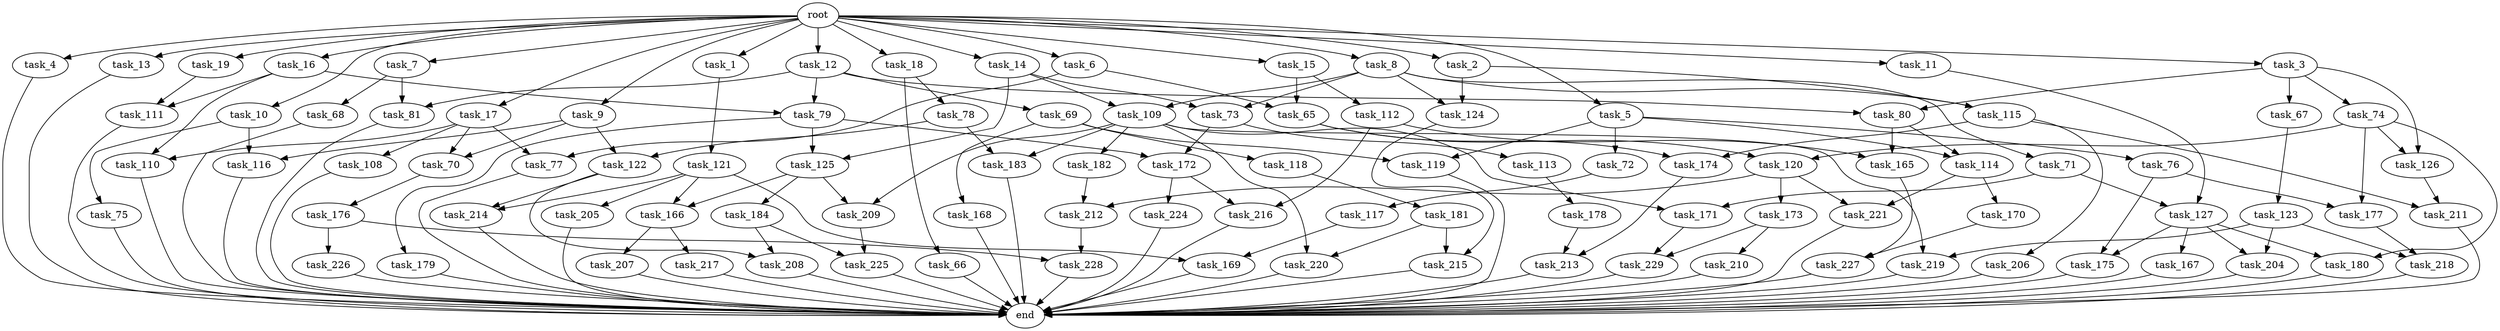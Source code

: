 digraph G {
  root [size="0.000000"];
  task_1 [size="10.240000"];
  task_2 [size="10.240000"];
  task_3 [size="10.240000"];
  task_4 [size="10.240000"];
  task_5 [size="10.240000"];
  task_6 [size="10.240000"];
  task_7 [size="10.240000"];
  task_8 [size="10.240000"];
  task_9 [size="10.240000"];
  task_10 [size="10.240000"];
  task_11 [size="10.240000"];
  task_12 [size="10.240000"];
  task_13 [size="10.240000"];
  task_14 [size="10.240000"];
  task_15 [size="10.240000"];
  task_16 [size="10.240000"];
  task_17 [size="10.240000"];
  task_18 [size="10.240000"];
  task_19 [size="10.240000"];
  task_65 [size="14087492730.880001"];
  task_66 [size="4209067950.080000"];
  task_67 [size="8589934592.000000"];
  task_68 [size="4209067950.080000"];
  task_69 [size="4209067950.080000"];
  task_70 [size="15547781611.520000"];
  task_71 [size="2147483648.000000"];
  task_72 [size="773094113.280000"];
  task_73 [size="4294967296.000000"];
  task_74 [size="8589934592.000000"];
  task_75 [size="2147483648.000000"];
  task_76 [size="773094113.280000"];
  task_77 [size="15547781611.520000"];
  task_78 [size="4209067950.080000"];
  task_79 [size="8418135900.160000"];
  task_80 [size="12799002542.080000"];
  task_81 [size="8418135900.160000"];
  task_108 [size="6957847019.520000"];
  task_109 [size="4294967296.000000"];
  task_110 [size="11166914969.600000"];
  task_111 [size="7301444403.200000"];
  task_112 [size="5497558138.880000"];
  task_113 [size="5497558138.880000"];
  task_114 [size="2920577761.280000"];
  task_115 [size="4294967296.000000"];
  task_116 [size="10737418240.000000"];
  task_117 [size="5497558138.880000"];
  task_118 [size="773094113.280000"];
  task_119 [size="1546188226.560000"];
  task_120 [size="9964324126.719999"];
  task_121 [size="3092376453.120000"];
  task_122 [size="11682311045.120001"];
  task_123 [size="2147483648.000000"];
  task_124 [size="4294967296.000000"];
  task_125 [size="7645041786.880000"];
  task_126 [size="9964324126.719999"];
  task_127 [size="2920577761.280000"];
  task_165 [size="6356551598.080000"];
  task_166 [size="4552665333.760000"];
  task_167 [size="4209067950.080000"];
  task_168 [size="773094113.280000"];
  task_169 [size="12799002542.080000"];
  task_170 [size="773094113.280000"];
  task_171 [size="3521873182.720000"];
  task_172 [size="10995116277.760000"];
  task_173 [size="8589934592.000000"];
  task_174 [size="9363028705.280001"];
  task_175 [size="6356551598.080000"];
  task_176 [size="5497558138.880000"];
  task_177 [size="3521873182.720000"];
  task_178 [size="6957847019.520000"];
  task_179 [size="5497558138.880000"];
  task_180 [size="5583457484.800000"];
  task_181 [size="773094113.280000"];
  task_182 [size="1374389534.720000"];
  task_183 [size="4466765987.840000"];
  task_184 [size="343597383.680000"];
  task_204 [size="4552665333.760000"];
  task_205 [size="4209067950.080000"];
  task_206 [size="773094113.280000"];
  task_207 [size="6957847019.520000"];
  task_208 [size="2491081031.680000"];
  task_209 [size="1717986918.400000"];
  task_210 [size="773094113.280000"];
  task_211 [size="3865470566.400000"];
  task_212 [size="14087492730.880001"];
  task_213 [size="5841155522.560000"];
  task_214 [size="4552665333.760000"];
  task_215 [size="10995116277.760000"];
  task_216 [size="9706626088.960001"];
  task_217 [size="6957847019.520000"];
  task_218 [size="5841155522.560000"];
  task_219 [size="1717986918.400000"];
  task_220 [size="6871947673.600000"];
  task_221 [size="9363028705.280001"];
  task_224 [size="5497558138.880000"];
  task_225 [size="10737418240.000000"];
  task_226 [size="8589934592.000000"];
  task_227 [size="9105330667.520000"];
  task_228 [size="9363028705.280001"];
  task_229 [size="6270652252.160000"];
  end [size="0.000000"];

  root -> task_1 [size="1.000000"];
  root -> task_2 [size="1.000000"];
  root -> task_3 [size="1.000000"];
  root -> task_4 [size="1.000000"];
  root -> task_5 [size="1.000000"];
  root -> task_6 [size="1.000000"];
  root -> task_7 [size="1.000000"];
  root -> task_8 [size="1.000000"];
  root -> task_9 [size="1.000000"];
  root -> task_10 [size="1.000000"];
  root -> task_11 [size="1.000000"];
  root -> task_12 [size="1.000000"];
  root -> task_13 [size="1.000000"];
  root -> task_14 [size="1.000000"];
  root -> task_15 [size="1.000000"];
  root -> task_16 [size="1.000000"];
  root -> task_17 [size="1.000000"];
  root -> task_18 [size="1.000000"];
  root -> task_19 [size="1.000000"];
  task_1 -> task_121 [size="301989888.000000"];
  task_2 -> task_115 [size="209715200.000000"];
  task_2 -> task_124 [size="209715200.000000"];
  task_3 -> task_67 [size="838860800.000000"];
  task_3 -> task_74 [size="838860800.000000"];
  task_3 -> task_80 [size="838860800.000000"];
  task_3 -> task_126 [size="838860800.000000"];
  task_4 -> end [size="1.000000"];
  task_5 -> task_72 [size="75497472.000000"];
  task_5 -> task_76 [size="75497472.000000"];
  task_5 -> task_114 [size="75497472.000000"];
  task_5 -> task_119 [size="75497472.000000"];
  task_6 -> task_65 [size="838860800.000000"];
  task_6 -> task_77 [size="838860800.000000"];
  task_7 -> task_68 [size="411041792.000000"];
  task_7 -> task_81 [size="411041792.000000"];
  task_8 -> task_71 [size="209715200.000000"];
  task_8 -> task_73 [size="209715200.000000"];
  task_8 -> task_109 [size="209715200.000000"];
  task_8 -> task_115 [size="209715200.000000"];
  task_8 -> task_124 [size="209715200.000000"];
  task_9 -> task_70 [size="838860800.000000"];
  task_9 -> task_116 [size="838860800.000000"];
  task_9 -> task_122 [size="838860800.000000"];
  task_10 -> task_75 [size="209715200.000000"];
  task_10 -> task_116 [size="209715200.000000"];
  task_11 -> task_127 [size="75497472.000000"];
  task_12 -> task_69 [size="411041792.000000"];
  task_12 -> task_79 [size="411041792.000000"];
  task_12 -> task_80 [size="411041792.000000"];
  task_12 -> task_81 [size="411041792.000000"];
  task_13 -> end [size="1.000000"];
  task_14 -> task_73 [size="209715200.000000"];
  task_14 -> task_109 [size="209715200.000000"];
  task_14 -> task_125 [size="209715200.000000"];
  task_15 -> task_65 [size="536870912.000000"];
  task_15 -> task_112 [size="536870912.000000"];
  task_16 -> task_79 [size="411041792.000000"];
  task_16 -> task_110 [size="411041792.000000"];
  task_16 -> task_111 [size="411041792.000000"];
  task_17 -> task_70 [size="679477248.000000"];
  task_17 -> task_77 [size="679477248.000000"];
  task_17 -> task_108 [size="679477248.000000"];
  task_17 -> task_110 [size="679477248.000000"];
  task_18 -> task_66 [size="411041792.000000"];
  task_18 -> task_78 [size="411041792.000000"];
  task_19 -> task_111 [size="301989888.000000"];
  task_65 -> task_120 [size="838860800.000000"];
  task_65 -> task_174 [size="838860800.000000"];
  task_66 -> end [size="1.000000"];
  task_67 -> task_123 [size="209715200.000000"];
  task_68 -> end [size="1.000000"];
  task_69 -> task_118 [size="75497472.000000"];
  task_69 -> task_119 [size="75497472.000000"];
  task_69 -> task_168 [size="75497472.000000"];
  task_70 -> task_176 [size="536870912.000000"];
  task_71 -> task_127 [size="209715200.000000"];
  task_71 -> task_171 [size="209715200.000000"];
  task_72 -> task_117 [size="536870912.000000"];
  task_73 -> task_113 [size="536870912.000000"];
  task_73 -> task_172 [size="536870912.000000"];
  task_74 -> task_120 [size="134217728.000000"];
  task_74 -> task_126 [size="134217728.000000"];
  task_74 -> task_177 [size="134217728.000000"];
  task_74 -> task_180 [size="134217728.000000"];
  task_75 -> end [size="1.000000"];
  task_76 -> task_175 [size="209715200.000000"];
  task_76 -> task_177 [size="209715200.000000"];
  task_77 -> end [size="1.000000"];
  task_78 -> task_122 [size="301989888.000000"];
  task_78 -> task_183 [size="301989888.000000"];
  task_79 -> task_125 [size="536870912.000000"];
  task_79 -> task_172 [size="536870912.000000"];
  task_79 -> task_179 [size="536870912.000000"];
  task_80 -> task_114 [size="209715200.000000"];
  task_80 -> task_165 [size="209715200.000000"];
  task_81 -> end [size="1.000000"];
  task_108 -> end [size="1.000000"];
  task_109 -> task_171 [size="134217728.000000"];
  task_109 -> task_182 [size="134217728.000000"];
  task_109 -> task_183 [size="134217728.000000"];
  task_109 -> task_209 [size="134217728.000000"];
  task_109 -> task_219 [size="134217728.000000"];
  task_109 -> task_220 [size="134217728.000000"];
  task_110 -> end [size="1.000000"];
  task_111 -> end [size="1.000000"];
  task_112 -> task_165 [size="411041792.000000"];
  task_112 -> task_216 [size="411041792.000000"];
  task_113 -> task_178 [size="679477248.000000"];
  task_114 -> task_170 [size="75497472.000000"];
  task_114 -> task_221 [size="75497472.000000"];
  task_115 -> task_174 [size="75497472.000000"];
  task_115 -> task_206 [size="75497472.000000"];
  task_115 -> task_211 [size="75497472.000000"];
  task_116 -> end [size="1.000000"];
  task_117 -> task_169 [size="838860800.000000"];
  task_118 -> task_181 [size="75497472.000000"];
  task_119 -> end [size="1.000000"];
  task_120 -> task_173 [size="838860800.000000"];
  task_120 -> task_212 [size="838860800.000000"];
  task_120 -> task_221 [size="838860800.000000"];
  task_121 -> task_166 [size="411041792.000000"];
  task_121 -> task_169 [size="411041792.000000"];
  task_121 -> task_205 [size="411041792.000000"];
  task_121 -> task_214 [size="411041792.000000"];
  task_122 -> task_208 [size="33554432.000000"];
  task_122 -> task_214 [size="33554432.000000"];
  task_123 -> task_204 [size="33554432.000000"];
  task_123 -> task_218 [size="33554432.000000"];
  task_123 -> task_219 [size="33554432.000000"];
  task_124 -> task_215 [size="536870912.000000"];
  task_125 -> task_166 [size="33554432.000000"];
  task_125 -> task_184 [size="33554432.000000"];
  task_125 -> task_209 [size="33554432.000000"];
  task_126 -> task_211 [size="301989888.000000"];
  task_127 -> task_167 [size="411041792.000000"];
  task_127 -> task_175 [size="411041792.000000"];
  task_127 -> task_180 [size="411041792.000000"];
  task_127 -> task_204 [size="411041792.000000"];
  task_165 -> task_227 [size="209715200.000000"];
  task_166 -> task_207 [size="679477248.000000"];
  task_166 -> task_217 [size="679477248.000000"];
  task_167 -> end [size="1.000000"];
  task_168 -> end [size="1.000000"];
  task_169 -> end [size="1.000000"];
  task_170 -> task_227 [size="679477248.000000"];
  task_171 -> task_229 [size="536870912.000000"];
  task_172 -> task_216 [size="536870912.000000"];
  task_172 -> task_224 [size="536870912.000000"];
  task_173 -> task_210 [size="75497472.000000"];
  task_173 -> task_229 [size="75497472.000000"];
  task_174 -> task_213 [size="536870912.000000"];
  task_175 -> end [size="1.000000"];
  task_176 -> task_226 [size="838860800.000000"];
  task_176 -> task_228 [size="838860800.000000"];
  task_177 -> task_218 [size="536870912.000000"];
  task_178 -> task_213 [size="33554432.000000"];
  task_179 -> end [size="1.000000"];
  task_180 -> end [size="1.000000"];
  task_181 -> task_215 [size="536870912.000000"];
  task_181 -> task_220 [size="536870912.000000"];
  task_182 -> task_212 [size="536870912.000000"];
  task_183 -> end [size="1.000000"];
  task_184 -> task_208 [size="209715200.000000"];
  task_184 -> task_225 [size="209715200.000000"];
  task_204 -> end [size="1.000000"];
  task_205 -> end [size="1.000000"];
  task_206 -> end [size="1.000000"];
  task_207 -> end [size="1.000000"];
  task_208 -> end [size="1.000000"];
  task_209 -> task_225 [size="838860800.000000"];
  task_210 -> end [size="1.000000"];
  task_211 -> end [size="1.000000"];
  task_212 -> task_228 [size="75497472.000000"];
  task_213 -> end [size="1.000000"];
  task_214 -> end [size="1.000000"];
  task_215 -> end [size="1.000000"];
  task_216 -> end [size="1.000000"];
  task_217 -> end [size="1.000000"];
  task_218 -> end [size="1.000000"];
  task_219 -> end [size="1.000000"];
  task_220 -> end [size="1.000000"];
  task_221 -> end [size="1.000000"];
  task_224 -> end [size="1.000000"];
  task_225 -> end [size="1.000000"];
  task_226 -> end [size="1.000000"];
  task_227 -> end [size="1.000000"];
  task_228 -> end [size="1.000000"];
  task_229 -> end [size="1.000000"];
}
